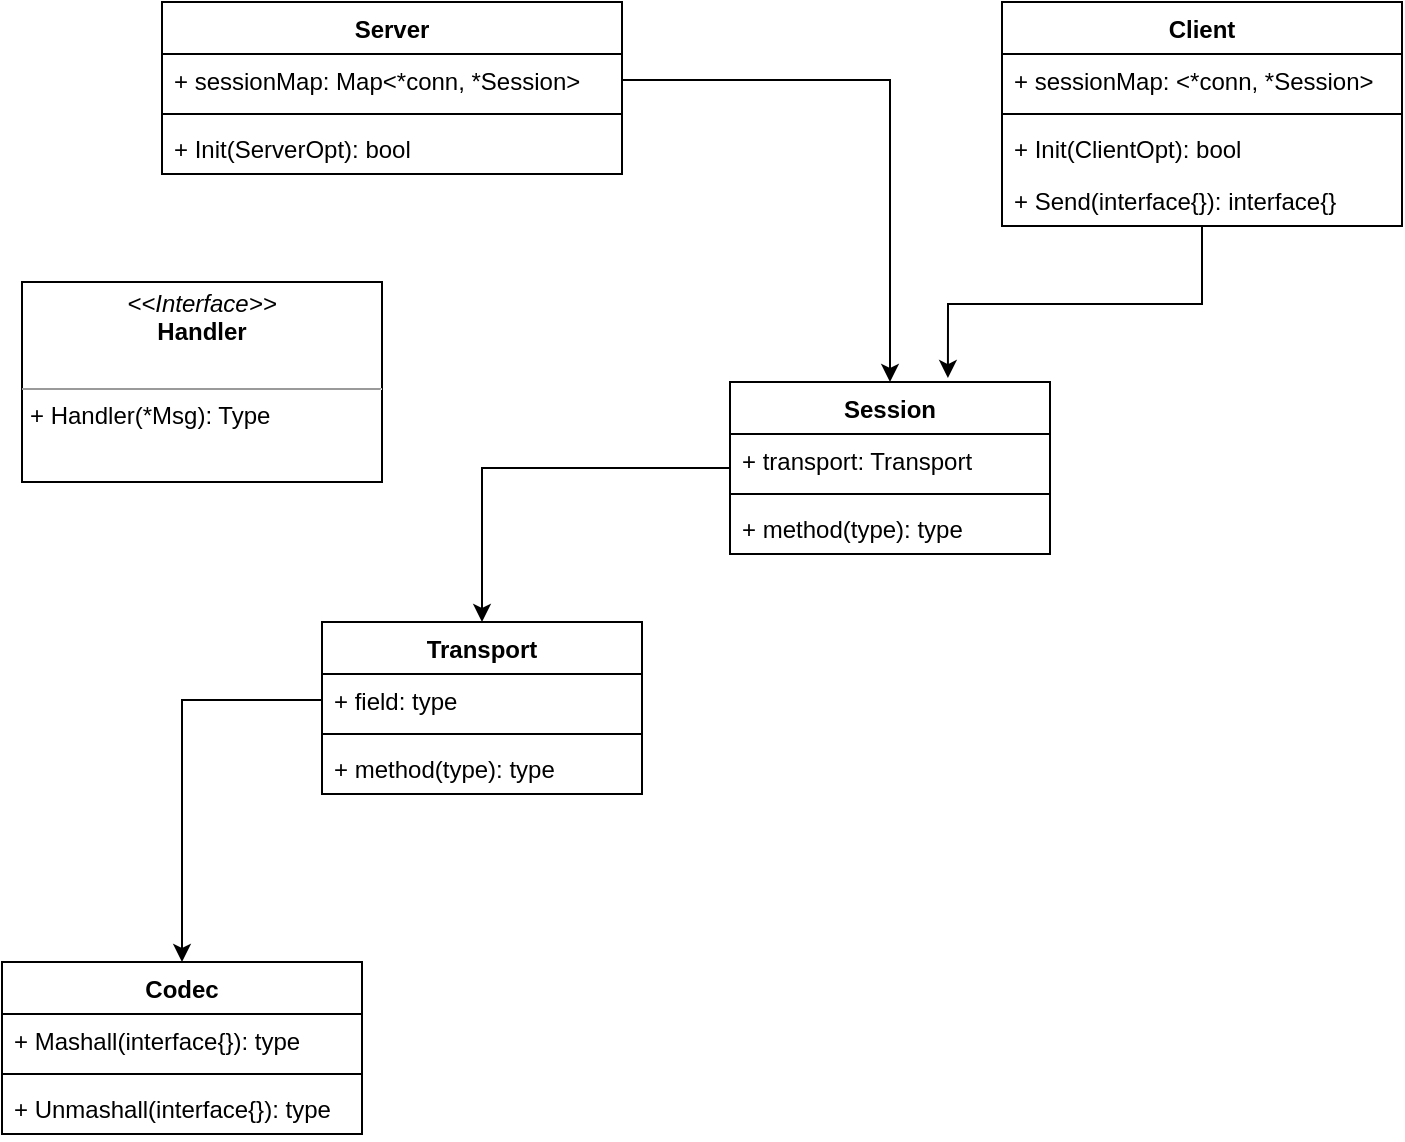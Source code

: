 <mxfile version="14.1.4" type="github">
  <diagram id="C5RBs43oDa-KdzZeNtuy" name="Page-1">
    <mxGraphModel dx="1298" dy="758" grid="1" gridSize="10" guides="1" tooltips="1" connect="1" arrows="1" fold="1" page="1" pageScale="1" pageWidth="827" pageHeight="1169" math="0" shadow="0">
      <root>
        <mxCell id="WIyWlLk6GJQsqaUBKTNV-0" />
        <mxCell id="WIyWlLk6GJQsqaUBKTNV-1" parent="WIyWlLk6GJQsqaUBKTNV-0" />
        <mxCell id="_ABTxer8ssygQWiSXdc2-25" style="edgeStyle=orthogonalEdgeStyle;rounded=0;orthogonalLoop=1;jettySize=auto;html=1;entryX=0.5;entryY=0;entryDx=0;entryDy=0;exitX=1;exitY=0.5;exitDx=0;exitDy=0;" edge="1" parent="WIyWlLk6GJQsqaUBKTNV-1" source="_ABTxer8ssygQWiSXdc2-34" target="_ABTxer8ssygQWiSXdc2-4">
          <mxGeometry relative="1" as="geometry">
            <mxPoint x="360" y="302" as="sourcePoint" />
          </mxGeometry>
        </mxCell>
        <mxCell id="_ABTxer8ssygQWiSXdc2-27" style="edgeStyle=orthogonalEdgeStyle;rounded=0;orthogonalLoop=1;jettySize=auto;html=1;" edge="1" parent="WIyWlLk6GJQsqaUBKTNV-1" source="_ABTxer8ssygQWiSXdc2-4" target="_ABTxer8ssygQWiSXdc2-16">
          <mxGeometry relative="1" as="geometry" />
        </mxCell>
        <mxCell id="_ABTxer8ssygQWiSXdc2-4" value="Session" style="swimlane;fontStyle=1;align=center;verticalAlign=top;childLayout=stackLayout;horizontal=1;startSize=26;horizontalStack=0;resizeParent=1;resizeParentMax=0;resizeLast=0;collapsible=1;marginBottom=0;" vertex="1" parent="WIyWlLk6GJQsqaUBKTNV-1">
          <mxGeometry x="414" y="440" width="160" height="86" as="geometry" />
        </mxCell>
        <mxCell id="_ABTxer8ssygQWiSXdc2-5" value="+ transport: Transport" style="text;strokeColor=none;fillColor=none;align=left;verticalAlign=top;spacingLeft=4;spacingRight=4;overflow=hidden;rotatable=0;points=[[0,0.5],[1,0.5]];portConstraint=eastwest;" vertex="1" parent="_ABTxer8ssygQWiSXdc2-4">
          <mxGeometry y="26" width="160" height="26" as="geometry" />
        </mxCell>
        <mxCell id="_ABTxer8ssygQWiSXdc2-6" value="" style="line;strokeWidth=1;fillColor=none;align=left;verticalAlign=middle;spacingTop=-1;spacingLeft=3;spacingRight=3;rotatable=0;labelPosition=right;points=[];portConstraint=eastwest;" vertex="1" parent="_ABTxer8ssygQWiSXdc2-4">
          <mxGeometry y="52" width="160" height="8" as="geometry" />
        </mxCell>
        <mxCell id="_ABTxer8ssygQWiSXdc2-7" value="+ method(type): type" style="text;strokeColor=none;fillColor=none;align=left;verticalAlign=top;spacingLeft=4;spacingRight=4;overflow=hidden;rotatable=0;points=[[0,0.5],[1,0.5]];portConstraint=eastwest;" vertex="1" parent="_ABTxer8ssygQWiSXdc2-4">
          <mxGeometry y="60" width="160" height="26" as="geometry" />
        </mxCell>
        <mxCell id="_ABTxer8ssygQWiSXdc2-26" style="edgeStyle=orthogonalEdgeStyle;rounded=0;orthogonalLoop=1;jettySize=auto;html=1;entryX=0.681;entryY=-0.023;entryDx=0;entryDy=0;entryPerimeter=0;" edge="1" parent="WIyWlLk6GJQsqaUBKTNV-1" source="_ABTxer8ssygQWiSXdc2-12" target="_ABTxer8ssygQWiSXdc2-4">
          <mxGeometry relative="1" as="geometry" />
        </mxCell>
        <mxCell id="_ABTxer8ssygQWiSXdc2-12" value="Client" style="swimlane;fontStyle=1;align=center;verticalAlign=top;childLayout=stackLayout;horizontal=1;startSize=26;horizontalStack=0;resizeParent=1;resizeParentMax=0;resizeLast=0;collapsible=1;marginBottom=0;" vertex="1" parent="WIyWlLk6GJQsqaUBKTNV-1">
          <mxGeometry x="550" y="250" width="200" height="112" as="geometry" />
        </mxCell>
        <mxCell id="_ABTxer8ssygQWiSXdc2-13" value="+ sessionMap: &lt;*conn, *Session&gt;" style="text;strokeColor=none;fillColor=none;align=left;verticalAlign=top;spacingLeft=4;spacingRight=4;overflow=hidden;rotatable=0;points=[[0,0.5],[1,0.5]];portConstraint=eastwest;" vertex="1" parent="_ABTxer8ssygQWiSXdc2-12">
          <mxGeometry y="26" width="200" height="26" as="geometry" />
        </mxCell>
        <mxCell id="_ABTxer8ssygQWiSXdc2-14" value="" style="line;strokeWidth=1;fillColor=none;align=left;verticalAlign=middle;spacingTop=-1;spacingLeft=3;spacingRight=3;rotatable=0;labelPosition=right;points=[];portConstraint=eastwest;" vertex="1" parent="_ABTxer8ssygQWiSXdc2-12">
          <mxGeometry y="52" width="200" height="8" as="geometry" />
        </mxCell>
        <mxCell id="_ABTxer8ssygQWiSXdc2-40" value="+ Init(ClientOpt): bool" style="text;strokeColor=none;fillColor=none;align=left;verticalAlign=top;spacingLeft=4;spacingRight=4;overflow=hidden;rotatable=0;points=[[0,0.5],[1,0.5]];portConstraint=eastwest;" vertex="1" parent="_ABTxer8ssygQWiSXdc2-12">
          <mxGeometry y="60" width="200" height="26" as="geometry" />
        </mxCell>
        <mxCell id="_ABTxer8ssygQWiSXdc2-15" value="+ Send(interface{}): interface{}" style="text;strokeColor=none;fillColor=none;align=left;verticalAlign=top;spacingLeft=4;spacingRight=4;overflow=hidden;rotatable=0;points=[[0,0.5],[1,0.5]];portConstraint=eastwest;" vertex="1" parent="_ABTxer8ssygQWiSXdc2-12">
          <mxGeometry y="86" width="200" height="26" as="geometry" />
        </mxCell>
        <mxCell id="_ABTxer8ssygQWiSXdc2-16" value="Transport" style="swimlane;fontStyle=1;align=center;verticalAlign=top;childLayout=stackLayout;horizontal=1;startSize=26;horizontalStack=0;resizeParent=1;resizeParentMax=0;resizeLast=0;collapsible=1;marginBottom=0;" vertex="1" parent="WIyWlLk6GJQsqaUBKTNV-1">
          <mxGeometry x="210" y="560" width="160" height="86" as="geometry" />
        </mxCell>
        <mxCell id="_ABTxer8ssygQWiSXdc2-17" value="+ field: type" style="text;strokeColor=none;fillColor=none;align=left;verticalAlign=top;spacingLeft=4;spacingRight=4;overflow=hidden;rotatable=0;points=[[0,0.5],[1,0.5]];portConstraint=eastwest;" vertex="1" parent="_ABTxer8ssygQWiSXdc2-16">
          <mxGeometry y="26" width="160" height="26" as="geometry" />
        </mxCell>
        <mxCell id="_ABTxer8ssygQWiSXdc2-18" value="" style="line;strokeWidth=1;fillColor=none;align=left;verticalAlign=middle;spacingTop=-1;spacingLeft=3;spacingRight=3;rotatable=0;labelPosition=right;points=[];portConstraint=eastwest;" vertex="1" parent="_ABTxer8ssygQWiSXdc2-16">
          <mxGeometry y="52" width="160" height="8" as="geometry" />
        </mxCell>
        <mxCell id="_ABTxer8ssygQWiSXdc2-19" value="+ method(type): type" style="text;strokeColor=none;fillColor=none;align=left;verticalAlign=top;spacingLeft=4;spacingRight=4;overflow=hidden;rotatable=0;points=[[0,0.5],[1,0.5]];portConstraint=eastwest;" vertex="1" parent="_ABTxer8ssygQWiSXdc2-16">
          <mxGeometry y="60" width="160" height="26" as="geometry" />
        </mxCell>
        <mxCell id="_ABTxer8ssygQWiSXdc2-28" value="Codec" style="swimlane;fontStyle=1;align=center;verticalAlign=top;childLayout=stackLayout;horizontal=1;startSize=26;horizontalStack=0;resizeParent=1;resizeParentMax=0;resizeLast=0;collapsible=1;marginBottom=0;" vertex="1" parent="WIyWlLk6GJQsqaUBKTNV-1">
          <mxGeometry x="50" y="730" width="180" height="86" as="geometry" />
        </mxCell>
        <mxCell id="_ABTxer8ssygQWiSXdc2-29" value="+ Mashall(interface{}): type" style="text;strokeColor=none;fillColor=none;align=left;verticalAlign=top;spacingLeft=4;spacingRight=4;overflow=hidden;rotatable=0;points=[[0,0.5],[1,0.5]];portConstraint=eastwest;" vertex="1" parent="_ABTxer8ssygQWiSXdc2-28">
          <mxGeometry y="26" width="180" height="26" as="geometry" />
        </mxCell>
        <mxCell id="_ABTxer8ssygQWiSXdc2-30" value="" style="line;strokeWidth=1;fillColor=none;align=left;verticalAlign=middle;spacingTop=-1;spacingLeft=3;spacingRight=3;rotatable=0;labelPosition=right;points=[];portConstraint=eastwest;" vertex="1" parent="_ABTxer8ssygQWiSXdc2-28">
          <mxGeometry y="52" width="180" height="8" as="geometry" />
        </mxCell>
        <mxCell id="_ABTxer8ssygQWiSXdc2-31" value="+ Unmashall(interface{}): type" style="text;strokeColor=none;fillColor=none;align=left;verticalAlign=top;spacingLeft=4;spacingRight=4;overflow=hidden;rotatable=0;points=[[0,0.5],[1,0.5]];portConstraint=eastwest;" vertex="1" parent="_ABTxer8ssygQWiSXdc2-28">
          <mxGeometry y="60" width="180" height="26" as="geometry" />
        </mxCell>
        <mxCell id="_ABTxer8ssygQWiSXdc2-32" style="edgeStyle=orthogonalEdgeStyle;rounded=0;orthogonalLoop=1;jettySize=auto;html=1;" edge="1" parent="WIyWlLk6GJQsqaUBKTNV-1" source="_ABTxer8ssygQWiSXdc2-17" target="_ABTxer8ssygQWiSXdc2-28">
          <mxGeometry relative="1" as="geometry" />
        </mxCell>
        <mxCell id="_ABTxer8ssygQWiSXdc2-33" value="Server" style="swimlane;fontStyle=1;align=center;verticalAlign=top;childLayout=stackLayout;horizontal=1;startSize=26;horizontalStack=0;resizeParent=1;resizeParentMax=0;resizeLast=0;collapsible=1;marginBottom=0;" vertex="1" parent="WIyWlLk6GJQsqaUBKTNV-1">
          <mxGeometry x="130" y="250" width="230" height="86" as="geometry" />
        </mxCell>
        <mxCell id="_ABTxer8ssygQWiSXdc2-34" value="+ sessionMap: Map&lt;*conn, *Session&gt;" style="text;strokeColor=none;fillColor=none;align=left;verticalAlign=top;spacingLeft=4;spacingRight=4;overflow=hidden;rotatable=0;points=[[0,0.5],[1,0.5]];portConstraint=eastwest;" vertex="1" parent="_ABTxer8ssygQWiSXdc2-33">
          <mxGeometry y="26" width="230" height="26" as="geometry" />
        </mxCell>
        <mxCell id="_ABTxer8ssygQWiSXdc2-35" value="" style="line;strokeWidth=1;fillColor=none;align=left;verticalAlign=middle;spacingTop=-1;spacingLeft=3;spacingRight=3;rotatable=0;labelPosition=right;points=[];portConstraint=eastwest;" vertex="1" parent="_ABTxer8ssygQWiSXdc2-33">
          <mxGeometry y="52" width="230" height="8" as="geometry" />
        </mxCell>
        <mxCell id="_ABTxer8ssygQWiSXdc2-36" value="+ Init(ServerOpt): bool" style="text;strokeColor=none;fillColor=none;align=left;verticalAlign=top;spacingLeft=4;spacingRight=4;overflow=hidden;rotatable=0;points=[[0,0.5],[1,0.5]];portConstraint=eastwest;" vertex="1" parent="_ABTxer8ssygQWiSXdc2-33">
          <mxGeometry y="60" width="230" height="26" as="geometry" />
        </mxCell>
        <mxCell id="_ABTxer8ssygQWiSXdc2-38" value="&lt;p style=&quot;margin: 0px ; margin-top: 4px ; text-align: center&quot;&gt;&lt;i&gt;&amp;lt;&amp;lt;Interface&amp;gt;&amp;gt;&lt;/i&gt;&lt;br&gt;&lt;b&gt;Handler&lt;/b&gt;&lt;/p&gt;&lt;p style=&quot;margin: 0px ; margin-left: 4px&quot;&gt;&lt;br&gt;&lt;/p&gt;&lt;hr size=&quot;1&quot;&gt;&lt;p style=&quot;margin: 0px ; margin-left: 4px&quot;&gt;+ Handler(*Msg): Type&lt;br&gt;&lt;/p&gt;" style="verticalAlign=top;align=left;overflow=fill;fontSize=12;fontFamily=Helvetica;html=1;" vertex="1" parent="WIyWlLk6GJQsqaUBKTNV-1">
          <mxGeometry x="60" y="390" width="180" height="100" as="geometry" />
        </mxCell>
      </root>
    </mxGraphModel>
  </diagram>
</mxfile>
